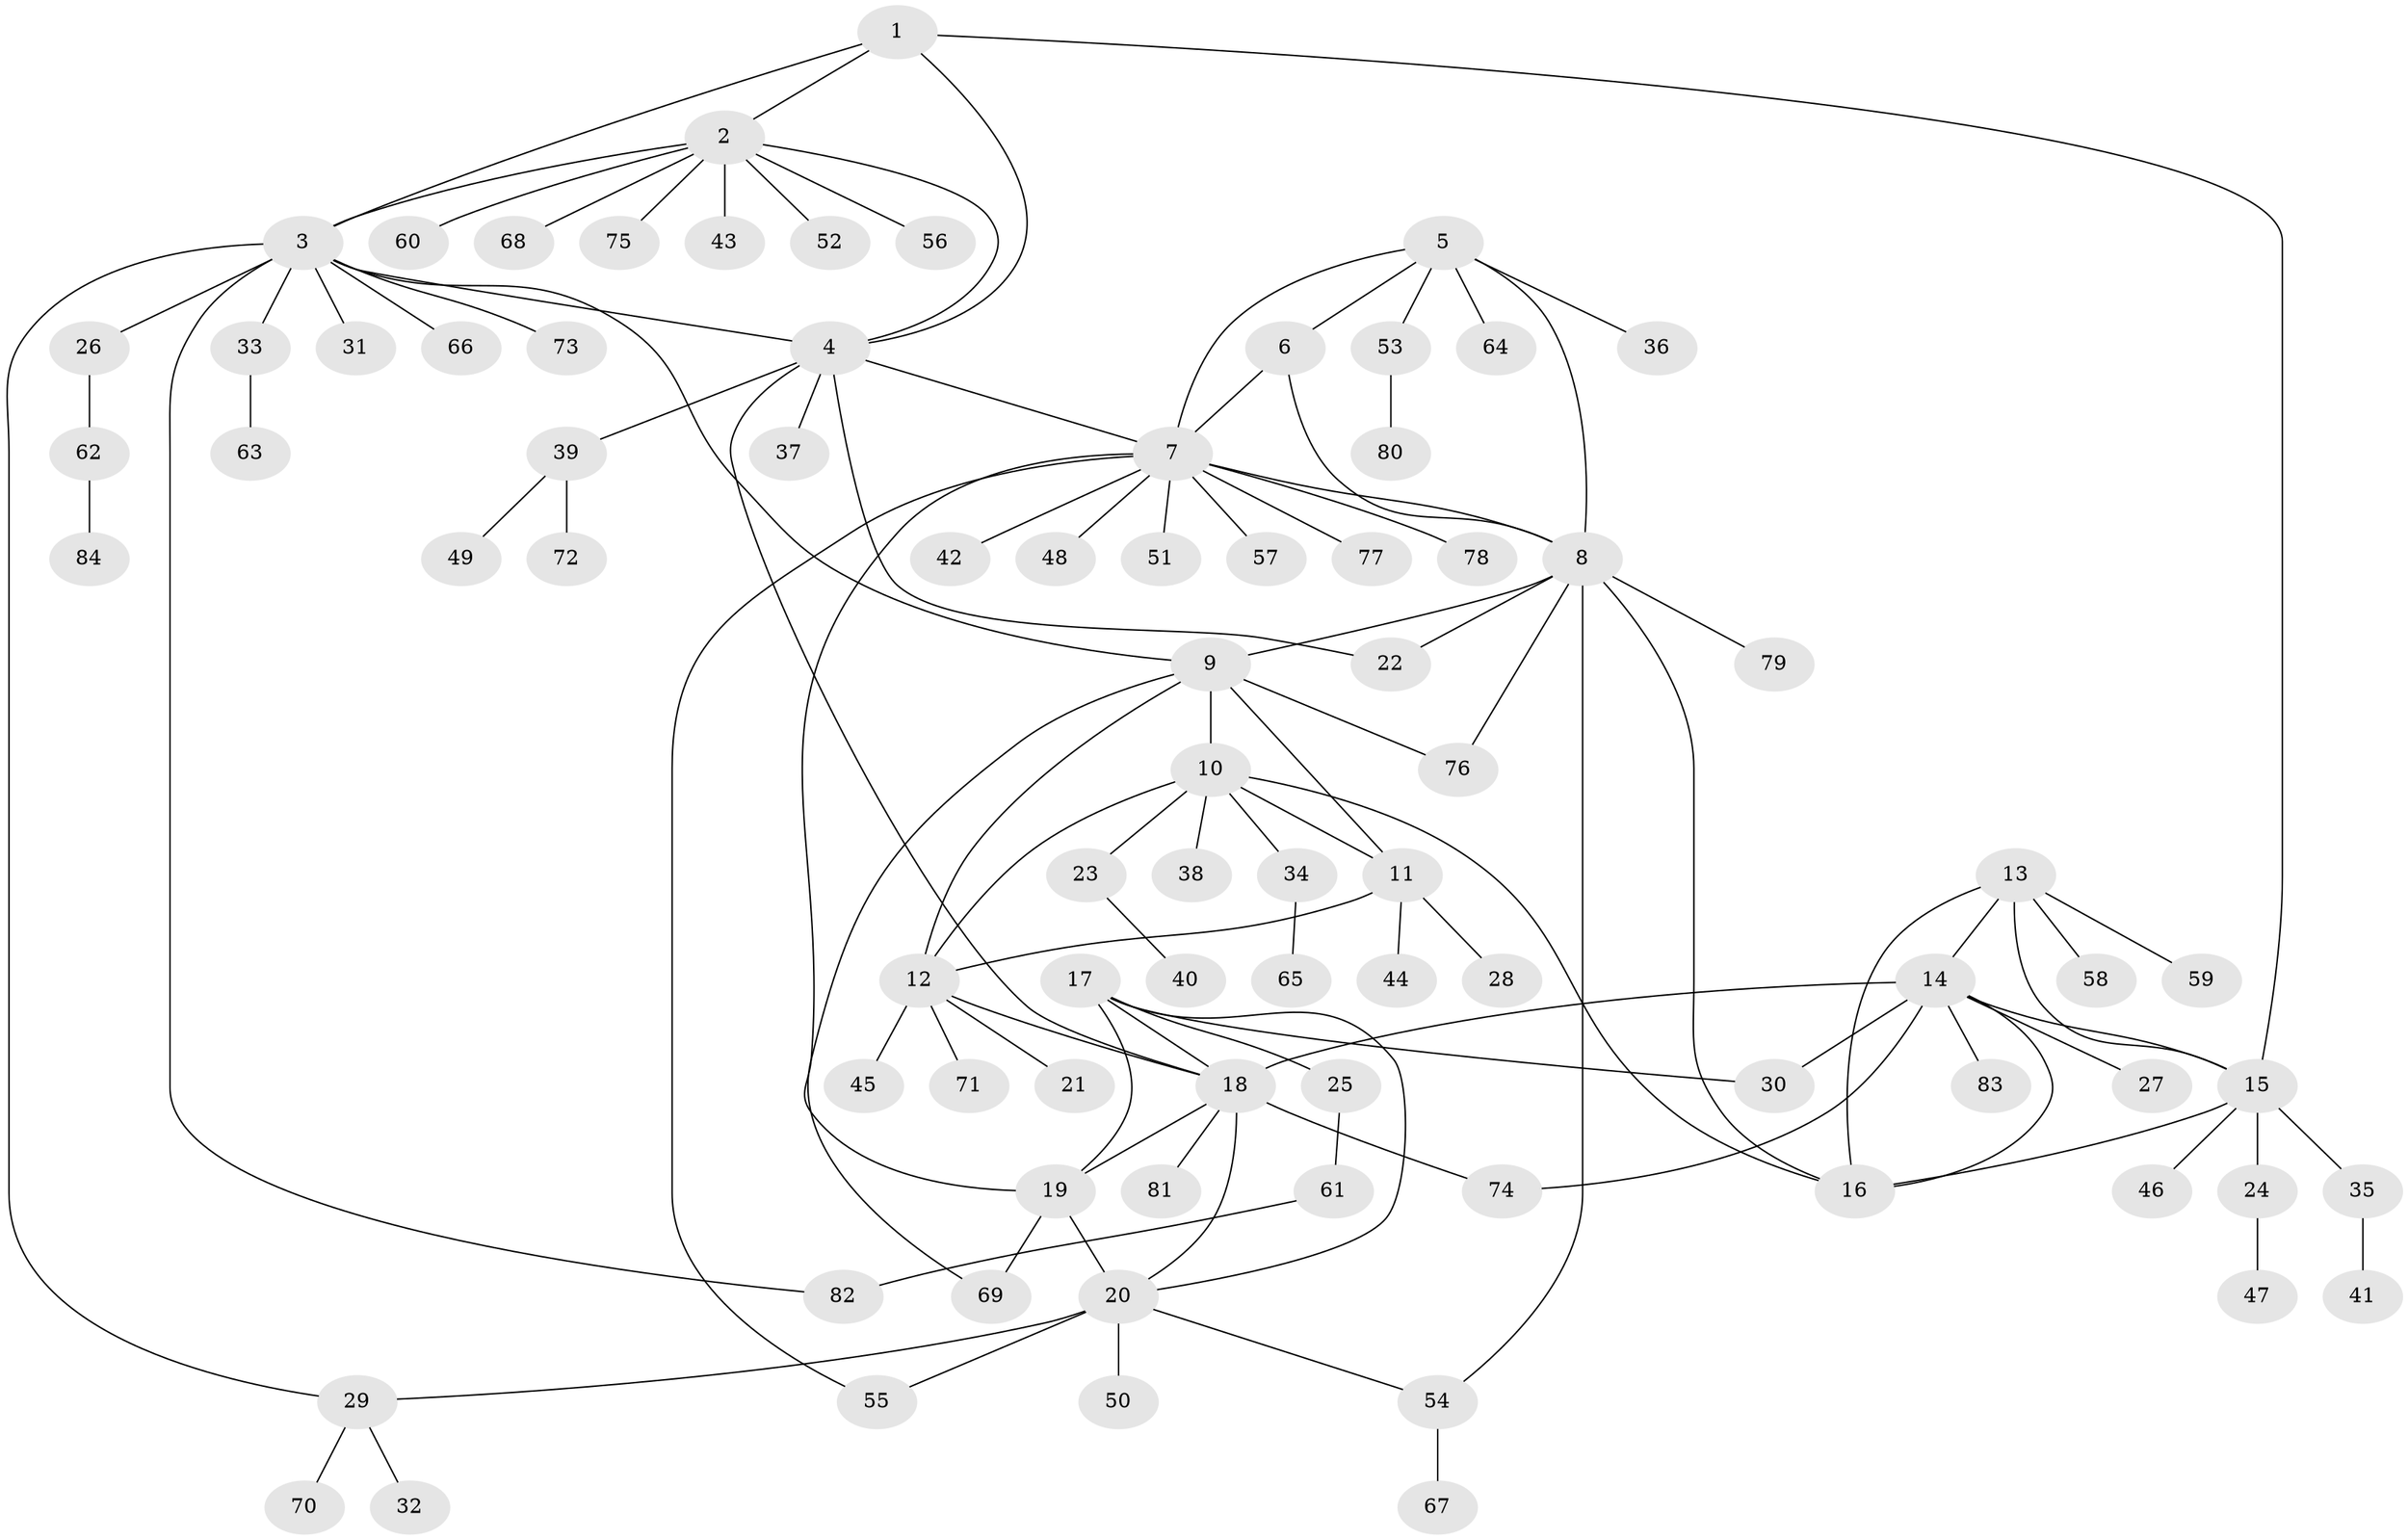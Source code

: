 // Generated by graph-tools (version 1.1) at 2025/02/03/09/25 03:02:39]
// undirected, 84 vertices, 113 edges
graph export_dot {
graph [start="1"]
  node [color=gray90,style=filled];
  1;
  2;
  3;
  4;
  5;
  6;
  7;
  8;
  9;
  10;
  11;
  12;
  13;
  14;
  15;
  16;
  17;
  18;
  19;
  20;
  21;
  22;
  23;
  24;
  25;
  26;
  27;
  28;
  29;
  30;
  31;
  32;
  33;
  34;
  35;
  36;
  37;
  38;
  39;
  40;
  41;
  42;
  43;
  44;
  45;
  46;
  47;
  48;
  49;
  50;
  51;
  52;
  53;
  54;
  55;
  56;
  57;
  58;
  59;
  60;
  61;
  62;
  63;
  64;
  65;
  66;
  67;
  68;
  69;
  70;
  71;
  72;
  73;
  74;
  75;
  76;
  77;
  78;
  79;
  80;
  81;
  82;
  83;
  84;
  1 -- 2;
  1 -- 3;
  1 -- 4;
  1 -- 15;
  2 -- 3;
  2 -- 4;
  2 -- 43;
  2 -- 52;
  2 -- 56;
  2 -- 60;
  2 -- 68;
  2 -- 75;
  3 -- 4;
  3 -- 9;
  3 -- 26;
  3 -- 29;
  3 -- 31;
  3 -- 33;
  3 -- 66;
  3 -- 73;
  3 -- 82;
  4 -- 7;
  4 -- 18;
  4 -- 22;
  4 -- 37;
  4 -- 39;
  5 -- 6;
  5 -- 7;
  5 -- 8;
  5 -- 36;
  5 -- 53;
  5 -- 64;
  6 -- 7;
  6 -- 8;
  7 -- 8;
  7 -- 19;
  7 -- 42;
  7 -- 48;
  7 -- 51;
  7 -- 55;
  7 -- 57;
  7 -- 77;
  7 -- 78;
  8 -- 9;
  8 -- 16;
  8 -- 22;
  8 -- 54;
  8 -- 76;
  8 -- 79;
  9 -- 10;
  9 -- 11;
  9 -- 12;
  9 -- 69;
  9 -- 76;
  10 -- 11;
  10 -- 12;
  10 -- 16;
  10 -- 23;
  10 -- 34;
  10 -- 38;
  11 -- 12;
  11 -- 28;
  11 -- 44;
  12 -- 18;
  12 -- 21;
  12 -- 45;
  12 -- 71;
  13 -- 14;
  13 -- 15;
  13 -- 16;
  13 -- 58;
  13 -- 59;
  14 -- 15;
  14 -- 16;
  14 -- 18;
  14 -- 27;
  14 -- 30;
  14 -- 74;
  14 -- 83;
  15 -- 16;
  15 -- 24;
  15 -- 35;
  15 -- 46;
  17 -- 18;
  17 -- 19;
  17 -- 20;
  17 -- 25;
  17 -- 30;
  18 -- 19;
  18 -- 20;
  18 -- 74;
  18 -- 81;
  19 -- 20;
  19 -- 69;
  20 -- 29;
  20 -- 50;
  20 -- 54;
  20 -- 55;
  23 -- 40;
  24 -- 47;
  25 -- 61;
  26 -- 62;
  29 -- 32;
  29 -- 70;
  33 -- 63;
  34 -- 65;
  35 -- 41;
  39 -- 49;
  39 -- 72;
  53 -- 80;
  54 -- 67;
  61 -- 82;
  62 -- 84;
}
